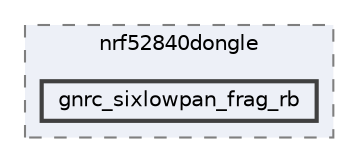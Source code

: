 digraph "/home/mj/Desktop/IoT-Chat-Digitalization/Dongle/gnrc_border_router/bin/nrf52840dongle/gnrc_sixlowpan_frag_rb"
{
 // LATEX_PDF_SIZE
  bgcolor="transparent";
  edge [fontname=Helvetica,fontsize=10,labelfontname=Helvetica,labelfontsize=10];
  node [fontname=Helvetica,fontsize=10,shape=box,height=0.2,width=0.4];
  compound=true
  subgraph clusterdir_9941f7556d96a0e17fefe82cd217bc3a {
    graph [ bgcolor="#edf0f7", pencolor="grey50", label="nrf52840dongle", fontname=Helvetica,fontsize=10 style="filled,dashed", URL="dir_9941f7556d96a0e17fefe82cd217bc3a.html",tooltip=""]
  dir_c4bd12ef58709015fa2e758b78c61ea0 [label="gnrc_sixlowpan_frag_rb", fillcolor="#edf0f7", color="grey25", style="filled,bold", URL="dir_c4bd12ef58709015fa2e758b78c61ea0.html",tooltip=""];
  }
}
